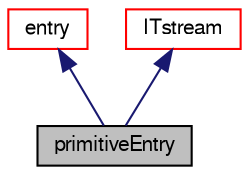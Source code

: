 digraph "primitiveEntry"
{
  bgcolor="transparent";
  edge [fontname="FreeSans",fontsize="10",labelfontname="FreeSans",labelfontsize="10"];
  node [fontname="FreeSans",fontsize="10",shape=record];
  Node8 [label="primitiveEntry",height=0.2,width=0.4,color="black", fillcolor="grey75", style="filled", fontcolor="black"];
  Node9 -> Node8 [dir="back",color="midnightblue",fontsize="10",style="solid",fontname="FreeSans"];
  Node9 [label="entry",height=0.2,width=0.4,color="red",URL="$a26022.html",tooltip="A keyword and a list of tokens is an &#39;entry&#39;. "];
  Node12 -> Node8 [dir="back",color="midnightblue",fontsize="10",style="solid",fontname="FreeSans"];
  Node12 [label="ITstream",height=0.2,width=0.4,color="red",URL="$a26322.html",tooltip="Input token stream. "];
}
